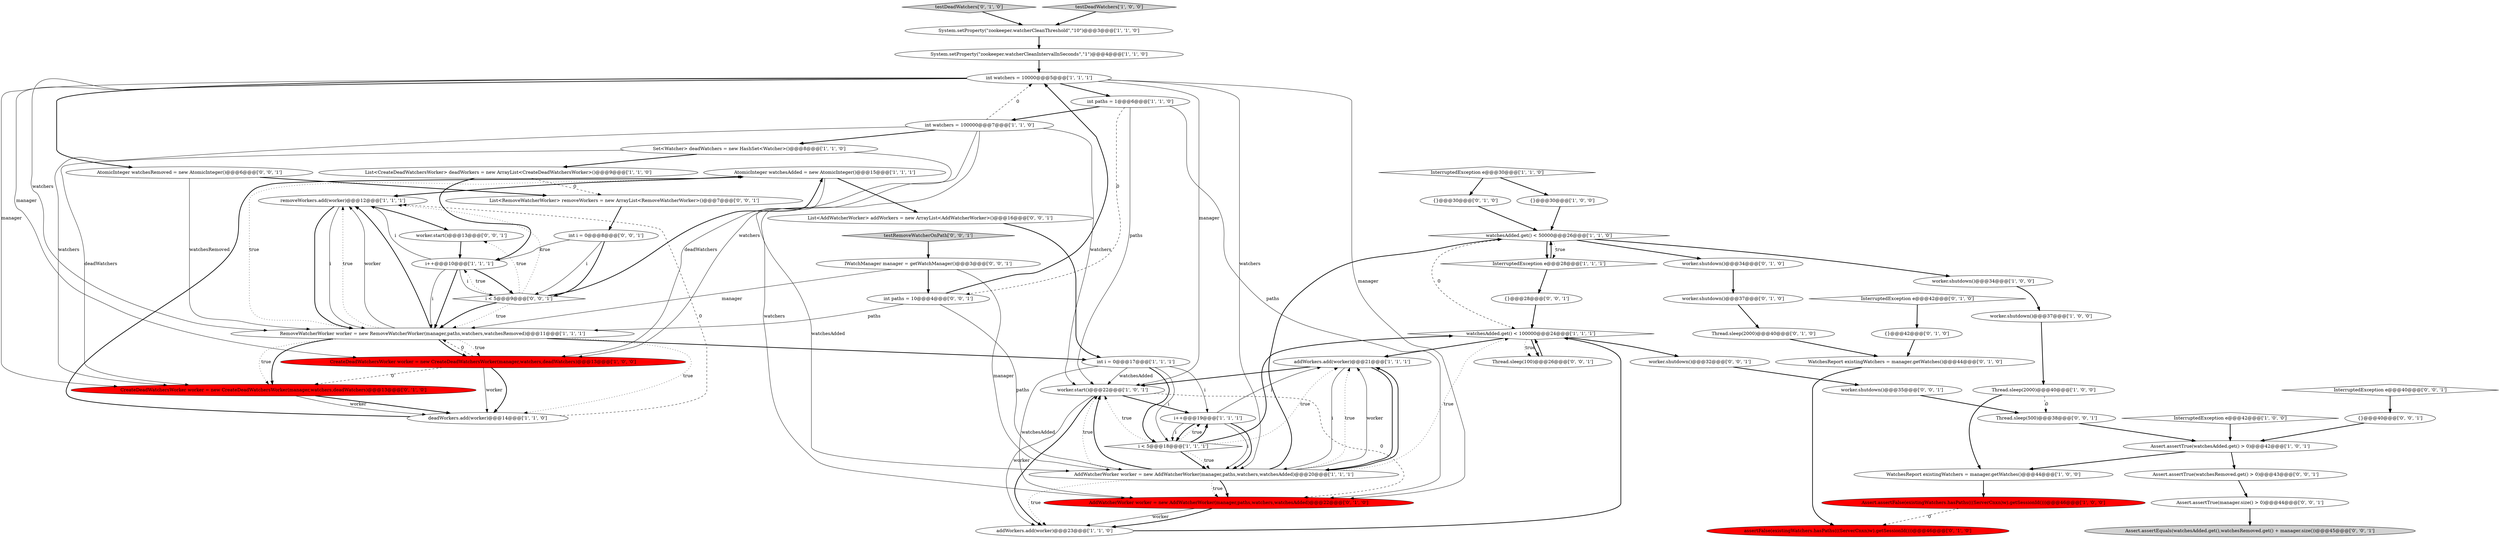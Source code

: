 digraph {
43 [style = filled, label = "{}@@@30@@@['0', '1', '0']", fillcolor = white, shape = ellipse image = "AAA0AAABBB2BBB"];
41 [style = filled, label = "worker.shutdown()@@@37@@@['0', '1', '0']", fillcolor = white, shape = ellipse image = "AAA0AAABBB2BBB"];
56 [style = filled, label = "testRemoveWatcherOnPath['0', '0', '1']", fillcolor = lightgray, shape = diamond image = "AAA0AAABBB3BBB"];
47 [style = filled, label = "worker.shutdown()@@@35@@@['0', '0', '1']", fillcolor = white, shape = ellipse image = "AAA0AAABBB3BBB"];
23 [style = filled, label = "AtomicInteger watchesAdded = new AtomicInteger()@@@15@@@['1', '1', '1']", fillcolor = white, shape = ellipse image = "AAA0AAABBB1BBB"];
42 [style = filled, label = "InterruptedException e@@@42@@@['0', '1', '0']", fillcolor = white, shape = diamond image = "AAA0AAABBB2BBB"];
8 [style = filled, label = "{}@@@30@@@['1', '0', '0']", fillcolor = white, shape = ellipse image = "AAA0AAABBB1BBB"];
5 [style = filled, label = "Thread.sleep(2000)@@@40@@@['1', '0', '0']", fillcolor = white, shape = ellipse image = "AAA0AAABBB1BBB"];
52 [style = filled, label = "Assert.assertEquals(watchesAdded.get(),watchesRemoved.get() + manager.size())@@@45@@@['0', '0', '1']", fillcolor = lightgray, shape = ellipse image = "AAA0AAABBB3BBB"];
16 [style = filled, label = "watchesAdded.get() < 50000@@@26@@@['1', '1', '0']", fillcolor = white, shape = diamond image = "AAA0AAABBB1BBB"];
20 [style = filled, label = "Set<Watcher> deadWatchers = new HashSet<Watcher>()@@@8@@@['1', '1', '0']", fillcolor = white, shape = ellipse image = "AAA0AAABBB1BBB"];
15 [style = filled, label = "int i = 0@@@17@@@['1', '1', '1']", fillcolor = white, shape = ellipse image = "AAA0AAABBB1BBB"];
24 [style = filled, label = "RemoveWatcherWorker worker = new RemoveWatcherWorker(manager,paths,watchers,watchesRemoved)@@@11@@@['1', '1', '1']", fillcolor = white, shape = ellipse image = "AAA0AAABBB1BBB"];
1 [style = filled, label = "addWorkers.add(worker)@@@23@@@['1', '1', '0']", fillcolor = white, shape = ellipse image = "AAA0AAABBB1BBB"];
18 [style = filled, label = "InterruptedException e@@@28@@@['1', '1', '1']", fillcolor = white, shape = diamond image = "AAA0AAABBB1BBB"];
37 [style = filled, label = "testDeadWatchers['0', '1', '0']", fillcolor = lightgray, shape = diamond image = "AAA0AAABBB2BBB"];
60 [style = filled, label = "worker.shutdown()@@@32@@@['0', '0', '1']", fillcolor = white, shape = ellipse image = "AAA0AAABBB3BBB"];
11 [style = filled, label = "Assert.assertFalse(existingWatchers.hasPaths(((ServerCnxn)w).getSessionId()))@@@46@@@['1', '0', '0']", fillcolor = red, shape = ellipse image = "AAA1AAABBB1BBB"];
25 [style = filled, label = "worker.shutdown()@@@37@@@['1', '0', '0']", fillcolor = white, shape = ellipse image = "AAA0AAABBB1BBB"];
7 [style = filled, label = "InterruptedException e@@@42@@@['1', '0', '0']", fillcolor = white, shape = diamond image = "AAA0AAABBB1BBB"];
13 [style = filled, label = "worker.shutdown()@@@34@@@['1', '0', '0']", fillcolor = white, shape = ellipse image = "AAA0AAABBB1BBB"];
12 [style = filled, label = "WatchesReport existingWatchers = manager.getWatches()@@@44@@@['1', '0', '0']", fillcolor = white, shape = ellipse image = "AAA0AAABBB1BBB"];
9 [style = filled, label = "addWorkers.add(worker)@@@21@@@['1', '1', '1']", fillcolor = white, shape = ellipse image = "AAA0AAABBB1BBB"];
28 [style = filled, label = "InterruptedException e@@@30@@@['1', '1', '0']", fillcolor = white, shape = diamond image = "AAA0AAABBB1BBB"];
35 [style = filled, label = "AddWatcherWorker worker = new AddWatcherWorker(manager,paths,watchers,watchesAdded)@@@22@@@['0', '1', '0']", fillcolor = red, shape = ellipse image = "AAA1AAABBB2BBB"];
6 [style = filled, label = "int paths = 1@@@6@@@['1', '1', '0']", fillcolor = white, shape = ellipse image = "AAA0AAABBB1BBB"];
14 [style = filled, label = "watchesAdded.get() < 100000@@@24@@@['1', '1', '1']", fillcolor = white, shape = diamond image = "AAA0AAABBB1BBB"];
0 [style = filled, label = "int watchers = 100000@@@7@@@['1', '1', '0']", fillcolor = white, shape = ellipse image = "AAA0AAABBB1BBB"];
22 [style = filled, label = "CreateDeadWatchersWorker worker = new CreateDeadWatchersWorker(manager,watchers,deadWatchers)@@@13@@@['1', '0', '0']", fillcolor = red, shape = ellipse image = "AAA1AAABBB1BBB"];
38 [style = filled, label = "CreateDeadWatchersWorker worker = new CreateDeadWatchersWorker(manager,watchers,deadWatchers)@@@13@@@['0', '1', '0']", fillcolor = red, shape = ellipse image = "AAA1AAABBB2BBB"];
61 [style = filled, label = "InterruptedException e@@@40@@@['0', '0', '1']", fillcolor = white, shape = diamond image = "AAA0AAABBB3BBB"];
36 [style = filled, label = "worker.shutdown()@@@34@@@['0', '1', '0']", fillcolor = white, shape = ellipse image = "AAA0AAABBB2BBB"];
59 [style = filled, label = "List<AddWatcherWorker> addWorkers = new ArrayList<AddWatcherWorker>()@@@16@@@['0', '0', '1']", fillcolor = white, shape = ellipse image = "AAA0AAABBB3BBB"];
2 [style = filled, label = "List<CreateDeadWatchersWorker> deadWorkers = new ArrayList<CreateDeadWatchersWorker>()@@@9@@@['1', '1', '0']", fillcolor = white, shape = ellipse image = "AAA0AAABBB1BBB"];
21 [style = filled, label = "int watchers = 10000@@@5@@@['1', '1', '1']", fillcolor = white, shape = ellipse image = "AAA0AAABBB1BBB"];
62 [style = filled, label = "int i = 0@@@8@@@['0', '0', '1']", fillcolor = white, shape = ellipse image = "AAA0AAABBB3BBB"];
17 [style = filled, label = "i++@@@10@@@['1', '1', '1']", fillcolor = white, shape = ellipse image = "AAA0AAABBB1BBB"];
34 [style = filled, label = "Thread.sleep(2000)@@@40@@@['0', '1', '0']", fillcolor = white, shape = ellipse image = "AAA0AAABBB2BBB"];
46 [style = filled, label = "{}@@@40@@@['0', '0', '1']", fillcolor = white, shape = ellipse image = "AAA0AAABBB3BBB"];
27 [style = filled, label = "removeWorkers.add(worker)@@@12@@@['1', '1', '1']", fillcolor = white, shape = ellipse image = "AAA0AAABBB1BBB"];
57 [style = filled, label = "{}@@@28@@@['0', '0', '1']", fillcolor = white, shape = ellipse image = "AAA0AAABBB3BBB"];
30 [style = filled, label = "System.setProperty(\"zookeeper.watcherCleanIntervalInSeconds\",\"1\")@@@4@@@['1', '1', '0']", fillcolor = white, shape = ellipse image = "AAA0AAABBB1BBB"];
50 [style = filled, label = "Assert.assertTrue(watchesRemoved.get() > 0)@@@43@@@['0', '0', '1']", fillcolor = white, shape = ellipse image = "AAA0AAABBB3BBB"];
53 [style = filled, label = "Assert.assertTrue(manager.size() > 0)@@@44@@@['0', '0', '1']", fillcolor = white, shape = ellipse image = "AAA0AAABBB3BBB"];
29 [style = filled, label = "i++@@@19@@@['1', '1', '1']", fillcolor = white, shape = ellipse image = "AAA0AAABBB1BBB"];
19 [style = filled, label = "Assert.assertTrue(watchesAdded.get() > 0)@@@42@@@['1', '0', '1']", fillcolor = white, shape = ellipse image = "AAA0AAABBB1BBB"];
54 [style = filled, label = "AtomicInteger watchesRemoved = new AtomicInteger()@@@6@@@['0', '0', '1']", fillcolor = white, shape = ellipse image = "AAA0AAABBB3BBB"];
31 [style = filled, label = "worker.start()@@@22@@@['1', '0', '1']", fillcolor = white, shape = ellipse image = "AAA0AAABBB1BBB"];
55 [style = filled, label = "int paths = 10@@@4@@@['0', '0', '1']", fillcolor = white, shape = ellipse image = "AAA0AAABBB3BBB"];
32 [style = filled, label = "deadWorkers.add(worker)@@@14@@@['1', '1', '0']", fillcolor = white, shape = ellipse image = "AAA0AAABBB1BBB"];
40 [style = filled, label = "{}@@@42@@@['0', '1', '0']", fillcolor = white, shape = ellipse image = "AAA0AAABBB2BBB"];
45 [style = filled, label = "IWatchManager manager = getWatchManager()@@@3@@@['0', '0', '1']", fillcolor = white, shape = ellipse image = "AAA0AAABBB3BBB"];
10 [style = filled, label = "AddWatcherWorker worker = new AddWatcherWorker(manager,paths,watchers,watchesAdded)@@@20@@@['1', '1', '1']", fillcolor = white, shape = ellipse image = "AAA0AAABBB1BBB"];
33 [style = filled, label = "assertFalse(existingWatchers.hasPaths(((ServerCnxn)w).getSessionId()))@@@46@@@['0', '1', '0']", fillcolor = red, shape = ellipse image = "AAA1AAABBB2BBB"];
58 [style = filled, label = "worker.start()@@@13@@@['0', '0', '1']", fillcolor = white, shape = ellipse image = "AAA0AAABBB3BBB"];
39 [style = filled, label = "WatchesReport existingWatchers = manager.getWatches()@@@44@@@['0', '1', '0']", fillcolor = white, shape = ellipse image = "AAA0AAABBB2BBB"];
3 [style = filled, label = "i < 5@@@18@@@['1', '1', '1']", fillcolor = white, shape = diamond image = "AAA0AAABBB1BBB"];
26 [style = filled, label = "System.setProperty(\"zookeeper.watcherCleanThreshold\",\"10\")@@@3@@@['1', '1', '0']", fillcolor = white, shape = ellipse image = "AAA0AAABBB1BBB"];
48 [style = filled, label = "List<RemoveWatcherWorker> removeWorkers = new ArrayList<RemoveWatcherWorker>()@@@7@@@['0', '0', '1']", fillcolor = white, shape = ellipse image = "AAA0AAABBB3BBB"];
51 [style = filled, label = "Thread.sleep(100)@@@26@@@['0', '0', '1']", fillcolor = white, shape = ellipse image = "AAA0AAABBB3BBB"];
49 [style = filled, label = "Thread.sleep(500)@@@38@@@['0', '0', '1']", fillcolor = white, shape = ellipse image = "AAA0AAABBB3BBB"];
4 [style = filled, label = "testDeadWatchers['1', '0', '0']", fillcolor = lightgray, shape = diamond image = "AAA0AAABBB1BBB"];
44 [style = filled, label = "i < 5@@@9@@@['0', '0', '1']", fillcolor = white, shape = diamond image = "AAA0AAABBB3BBB"];
8->16 [style = bold, label=""];
32->23 [style = bold, label=""];
0->38 [style = solid, label="watchers"];
11->33 [style = dashed, label="0"];
32->27 [style = dashed, label="0"];
10->31 [style = dotted, label="true"];
21->54 [style = bold, label=""];
57->14 [style = bold, label=""];
10->35 [style = bold, label=""];
29->9 [style = solid, label="i"];
27->58 [style = bold, label=""];
31->1 [style = bold, label=""];
61->46 [style = bold, label=""];
9->10 [style = bold, label=""];
44->24 [style = dotted, label="true"];
6->31 [style = solid, label="paths"];
35->1 [style = solid, label="worker"];
24->27 [style = dotted, label="true"];
14->51 [style = dotted, label="true"];
9->10 [style = solid, label="i"];
58->17 [style = bold, label=""];
47->49 [style = bold, label=""];
48->62 [style = bold, label=""];
6->55 [style = dashed, label="0"];
44->23 [style = bold, label=""];
20->22 [style = solid, label="deadWatchers"];
60->47 [style = bold, label=""];
28->43 [style = bold, label=""];
55->24 [style = solid, label="paths"];
23->10 [style = solid, label="watchesAdded"];
22->38 [style = dashed, label="0"];
14->9 [style = bold, label=""];
17->44 [style = bold, label=""];
10->1 [style = dotted, label="true"];
24->27 [style = solid, label="worker"];
24->27 [style = bold, label=""];
29->10 [style = solid, label="i"];
21->31 [style = solid, label="manager"];
45->24 [style = solid, label="manager"];
5->49 [style = dashed, label="0"];
13->25 [style = bold, label=""];
43->16 [style = bold, label=""];
10->31 [style = bold, label=""];
36->41 [style = bold, label=""];
19->12 [style = bold, label=""];
37->26 [style = bold, label=""];
3->29 [style = dotted, label="true"];
31->1 [style = solid, label="worker"];
53->52 [style = bold, label=""];
12->11 [style = bold, label=""];
31->29 [style = bold, label=""];
22->32 [style = bold, label=""];
24->38 [style = bold, label=""];
14->60 [style = bold, label=""];
6->35 [style = solid, label="paths"];
21->10 [style = solid, label="watchers"];
15->29 [style = solid, label="i"];
42->40 [style = bold, label=""];
20->38 [style = solid, label="deadWatchers"];
38->32 [style = bold, label=""];
3->10 [style = bold, label=""];
0->22 [style = solid, label="watchers"];
38->32 [style = solid, label="worker"];
0->31 [style = solid, label="watchers"];
51->14 [style = bold, label=""];
2->48 [style = dashed, label="0"];
31->35 [style = dashed, label="0"];
24->22 [style = dotted, label="true"];
22->32 [style = solid, label="worker"];
27->24 [style = solid, label="i"];
0->20 [style = bold, label=""];
46->19 [style = bold, label=""];
15->35 [style = solid, label="watchesAdded"];
0->35 [style = solid, label="watchers"];
23->59 [style = bold, label=""];
3->29 [style = bold, label=""];
15->31 [style = solid, label="watchesAdded"];
16->18 [style = dotted, label="true"];
2->17 [style = bold, label=""];
16->36 [style = bold, label=""];
16->13 [style = bold, label=""];
16->18 [style = bold, label=""];
24->32 [style = dotted, label="true"];
45->55 [style = bold, label=""];
9->31 [style = bold, label=""];
3->10 [style = dotted, label="true"];
17->44 [style = solid, label="i"];
21->38 [style = solid, label="manager"];
19->50 [style = bold, label=""];
3->9 [style = dotted, label="true"];
62->44 [style = bold, label=""];
15->3 [style = bold, label=""];
10->9 [style = dotted, label="true"];
10->35 [style = dotted, label="true"];
44->17 [style = dotted, label="true"];
39->33 [style = bold, label=""];
22->24 [style = dashed, label="0"];
30->21 [style = bold, label=""];
56->45 [style = bold, label=""];
40->39 [style = bold, label=""];
35->1 [style = bold, label=""];
24->23 [style = dotted, label="true"];
10->16 [style = bold, label=""];
28->8 [style = bold, label=""];
34->39 [style = bold, label=""];
18->57 [style = bold, label=""];
49->19 [style = bold, label=""];
16->14 [style = dashed, label="0"];
17->24 [style = solid, label="i"];
29->10 [style = bold, label=""];
25->5 [style = bold, label=""];
21->35 [style = solid, label="manager"];
27->24 [style = bold, label=""];
10->9 [style = bold, label=""];
45->10 [style = solid, label="manager"];
44->24 [style = bold, label=""];
55->10 [style = solid, label="paths"];
7->19 [style = bold, label=""];
41->34 [style = bold, label=""];
10->9 [style = solid, label="worker"];
17->27 [style = solid, label="i"];
24->15 [style = bold, label=""];
18->16 [style = bold, label=""];
54->24 [style = solid, label="watchesRemoved"];
29->3 [style = solid, label="i"];
55->21 [style = bold, label=""];
23->27 [style = bold, label=""];
21->6 [style = bold, label=""];
59->15 [style = bold, label=""];
29->3 [style = bold, label=""];
3->14 [style = bold, label=""];
4->26 [style = bold, label=""];
14->51 [style = bold, label=""];
62->17 [style = solid, label="i"];
54->48 [style = bold, label=""];
6->0 [style = bold, label=""];
24->22 [style = bold, label=""];
26->30 [style = bold, label=""];
20->2 [style = bold, label=""];
15->3 [style = solid, label="i"];
10->14 [style = dotted, label="true"];
21->24 [style = solid, label="watchers"];
24->38 [style = dotted, label="true"];
17->24 [style = bold, label=""];
5->12 [style = bold, label=""];
0->21 [style = dashed, label="0"];
44->58 [style = dotted, label="true"];
62->44 [style = solid, label="i"];
3->31 [style = dotted, label="true"];
1->14 [style = bold, label=""];
44->27 [style = dotted, label="true"];
50->53 [style = bold, label=""];
21->22 [style = solid, label="manager"];
}
